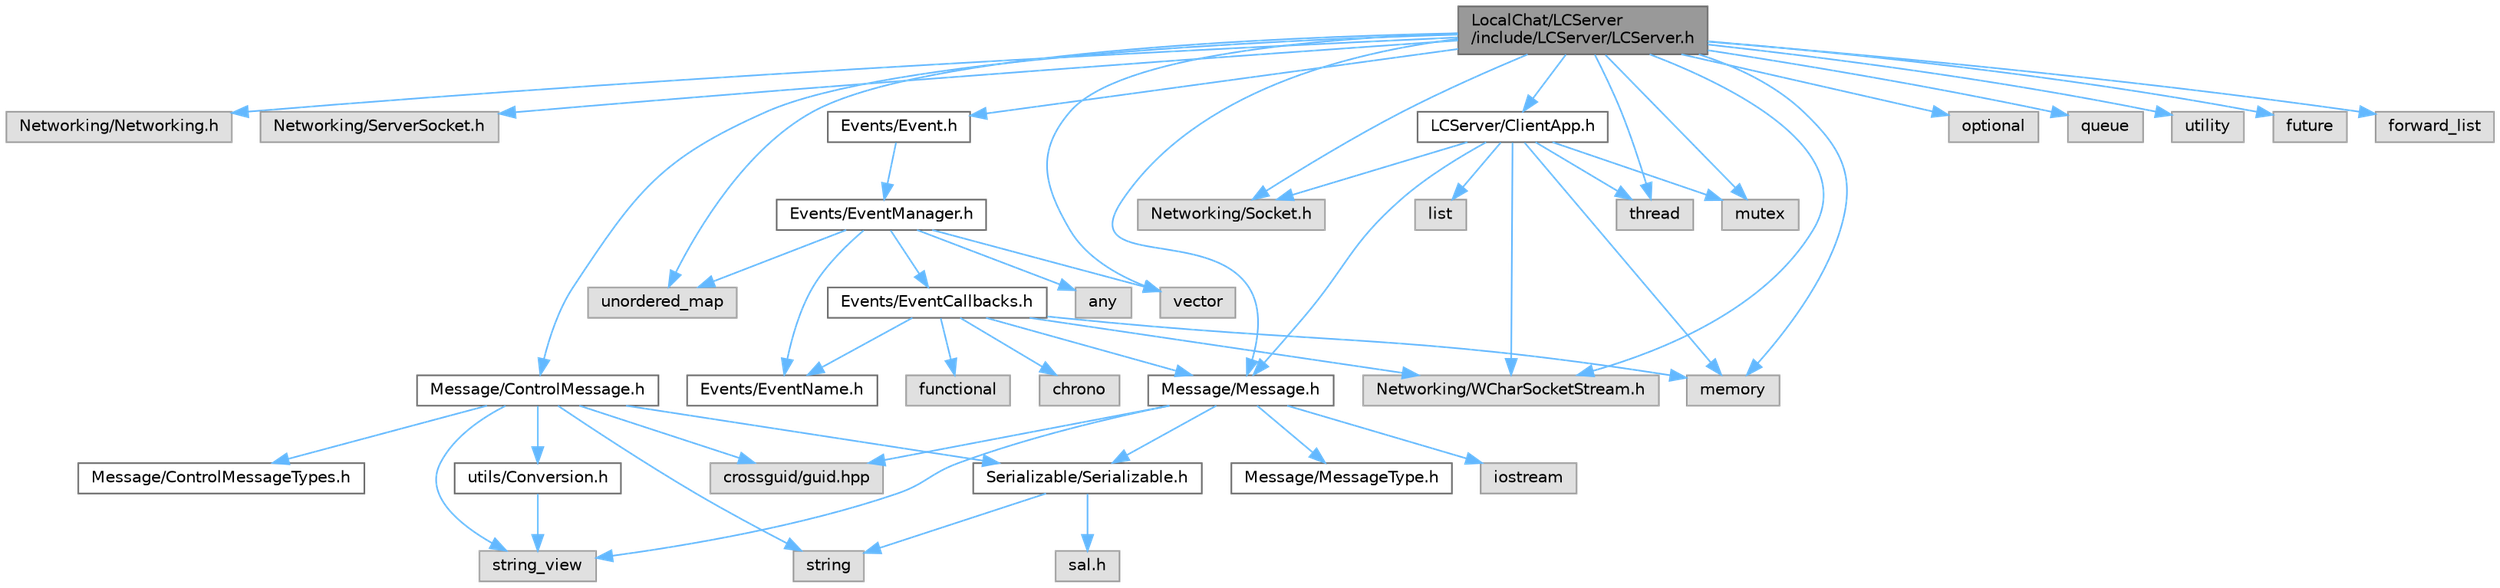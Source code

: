 digraph "LocalChat/LCServer/include/LCServer/LCServer.h"
{
 // LATEX_PDF_SIZE
  bgcolor="transparent";
  edge [fontname=Helvetica,fontsize=10,labelfontname=Helvetica,labelfontsize=10];
  node [fontname=Helvetica,fontsize=10,shape=box,height=0.2,width=0.4];
  Node1 [label="LocalChat/LCServer\l/include/LCServer/LCServer.h",height=0.2,width=0.4,color="gray40", fillcolor="grey60", style="filled", fontcolor="black",tooltip=" "];
  Node1 -> Node2 [color="steelblue1",style="solid"];
  Node2 [label="Networking/Networking.h",height=0.2,width=0.4,color="grey60", fillcolor="#E0E0E0", style="filled",tooltip=" "];
  Node1 -> Node3 [color="steelblue1",style="solid"];
  Node3 [label="Networking/ServerSocket.h",height=0.2,width=0.4,color="grey60", fillcolor="#E0E0E0", style="filled",tooltip=" "];
  Node1 -> Node4 [color="steelblue1",style="solid"];
  Node4 [label="Networking/Socket.h",height=0.2,width=0.4,color="grey60", fillcolor="#E0E0E0", style="filled",tooltip=" "];
  Node1 -> Node5 [color="steelblue1",style="solid"];
  Node5 [label="Message/Message.h",height=0.2,width=0.4,color="grey40", fillcolor="white", style="filled",URL="$_message_8h.html",tooltip=" "];
  Node5 -> Node6 [color="steelblue1",style="solid"];
  Node6 [label="Serializable/Serializable.h",height=0.2,width=0.4,color="grey40", fillcolor="white", style="filled",URL="$_serializable_8h.html",tooltip=" "];
  Node6 -> Node7 [color="steelblue1",style="solid"];
  Node7 [label="sal.h",height=0.2,width=0.4,color="grey60", fillcolor="#E0E0E0", style="filled",tooltip=" "];
  Node6 -> Node8 [color="steelblue1",style="solid"];
  Node8 [label="string",height=0.2,width=0.4,color="grey60", fillcolor="#E0E0E0", style="filled",tooltip=" "];
  Node5 -> Node9 [color="steelblue1",style="solid"];
  Node9 [label="Message/MessageType.h",height=0.2,width=0.4,color="grey40", fillcolor="white", style="filled",URL="$_message_type_8h.html",tooltip=" "];
  Node5 -> Node10 [color="steelblue1",style="solid"];
  Node10 [label="crossguid/guid.hpp",height=0.2,width=0.4,color="grey60", fillcolor="#E0E0E0", style="filled",tooltip=" "];
  Node5 -> Node11 [color="steelblue1",style="solid"];
  Node11 [label="iostream",height=0.2,width=0.4,color="grey60", fillcolor="#E0E0E0", style="filled",tooltip=" "];
  Node5 -> Node12 [color="steelblue1",style="solid"];
  Node12 [label="string_view",height=0.2,width=0.4,color="grey60", fillcolor="#E0E0E0", style="filled",tooltip=" "];
  Node1 -> Node13 [color="steelblue1",style="solid"];
  Node13 [label="Networking/WCharSocketStream.h",height=0.2,width=0.4,color="grey60", fillcolor="#E0E0E0", style="filled",tooltip=" "];
  Node1 -> Node14 [color="steelblue1",style="solid"];
  Node14 [label="Events/Event.h",height=0.2,width=0.4,color="grey40", fillcolor="white", style="filled",URL="$_event_8h.html",tooltip=" "];
  Node14 -> Node15 [color="steelblue1",style="solid"];
  Node15 [label="Events/EventManager.h",height=0.2,width=0.4,color="grey40", fillcolor="white", style="filled",URL="$_event_manager_8h.html",tooltip=" "];
  Node15 -> Node16 [color="steelblue1",style="solid"];
  Node16 [label="Events/EventName.h",height=0.2,width=0.4,color="grey40", fillcolor="white", style="filled",URL="$_event_name_8h.html",tooltip=" "];
  Node15 -> Node17 [color="steelblue1",style="solid"];
  Node17 [label="Events/EventCallbacks.h",height=0.2,width=0.4,color="grey40", fillcolor="white", style="filled",URL="$_event_callbacks_8h.html",tooltip=" "];
  Node17 -> Node5 [color="steelblue1",style="solid"];
  Node17 -> Node16 [color="steelblue1",style="solid"];
  Node17 -> Node13 [color="steelblue1",style="solid"];
  Node17 -> Node18 [color="steelblue1",style="solid"];
  Node18 [label="functional",height=0.2,width=0.4,color="grey60", fillcolor="#E0E0E0", style="filled",tooltip=" "];
  Node17 -> Node19 [color="steelblue1",style="solid"];
  Node19 [label="memory",height=0.2,width=0.4,color="grey60", fillcolor="#E0E0E0", style="filled",tooltip=" "];
  Node17 -> Node20 [color="steelblue1",style="solid"];
  Node20 [label="chrono",height=0.2,width=0.4,color="grey60", fillcolor="#E0E0E0", style="filled",tooltip=" "];
  Node15 -> Node21 [color="steelblue1",style="solid"];
  Node21 [label="unordered_map",height=0.2,width=0.4,color="grey60", fillcolor="#E0E0E0", style="filled",tooltip=" "];
  Node15 -> Node22 [color="steelblue1",style="solid"];
  Node22 [label="vector",height=0.2,width=0.4,color="grey60", fillcolor="#E0E0E0", style="filled",tooltip=" "];
  Node15 -> Node23 [color="steelblue1",style="solid"];
  Node23 [label="any",height=0.2,width=0.4,color="grey60", fillcolor="#E0E0E0", style="filled",tooltip=" "];
  Node1 -> Node24 [color="steelblue1",style="solid"];
  Node24 [label="LCServer/ClientApp.h",height=0.2,width=0.4,color="grey40", fillcolor="white", style="filled",URL="$_client_app_8h.html",tooltip=" "];
  Node24 -> Node4 [color="steelblue1",style="solid"];
  Node24 -> Node13 [color="steelblue1",style="solid"];
  Node24 -> Node5 [color="steelblue1",style="solid"];
  Node24 -> Node19 [color="steelblue1",style="solid"];
  Node24 -> Node25 [color="steelblue1",style="solid"];
  Node25 [label="thread",height=0.2,width=0.4,color="grey60", fillcolor="#E0E0E0", style="filled",tooltip=" "];
  Node24 -> Node26 [color="steelblue1",style="solid"];
  Node26 [label="mutex",height=0.2,width=0.4,color="grey60", fillcolor="#E0E0E0", style="filled",tooltip=" "];
  Node24 -> Node27 [color="steelblue1",style="solid"];
  Node27 [label="list",height=0.2,width=0.4,color="grey60", fillcolor="#E0E0E0", style="filled",tooltip=" "];
  Node1 -> Node28 [color="steelblue1",style="solid"];
  Node28 [label="Message/ControlMessage.h",height=0.2,width=0.4,color="grey40", fillcolor="white", style="filled",URL="$_control_message_8h.html",tooltip=" "];
  Node28 -> Node6 [color="steelblue1",style="solid"];
  Node28 -> Node29 [color="steelblue1",style="solid"];
  Node29 [label="Message/ControlMessageTypes.h",height=0.2,width=0.4,color="grey40", fillcolor="white", style="filled",URL="$_control_message_types_8h.html",tooltip=" "];
  Node28 -> Node10 [color="steelblue1",style="solid"];
  Node28 -> Node30 [color="steelblue1",style="solid"];
  Node30 [label="utils/Conversion.h",height=0.2,width=0.4,color="grey40", fillcolor="white", style="filled",URL="$_conversion_8h.html",tooltip=" "];
  Node30 -> Node12 [color="steelblue1",style="solid"];
  Node28 -> Node8 [color="steelblue1",style="solid"];
  Node28 -> Node12 [color="steelblue1",style="solid"];
  Node1 -> Node31 [color="steelblue1",style="solid"];
  Node31 [label="optional",height=0.2,width=0.4,color="grey60", fillcolor="#E0E0E0", style="filled",tooltip=" "];
  Node1 -> Node25 [color="steelblue1",style="solid"];
  Node1 -> Node26 [color="steelblue1",style="solid"];
  Node1 -> Node32 [color="steelblue1",style="solid"];
  Node32 [label="queue",height=0.2,width=0.4,color="grey60", fillcolor="#E0E0E0", style="filled",tooltip=" "];
  Node1 -> Node19 [color="steelblue1",style="solid"];
  Node1 -> Node33 [color="steelblue1",style="solid"];
  Node33 [label="utility",height=0.2,width=0.4,color="grey60", fillcolor="#E0E0E0", style="filled",tooltip=" "];
  Node1 -> Node22 [color="steelblue1",style="solid"];
  Node1 -> Node34 [color="steelblue1",style="solid"];
  Node34 [label="future",height=0.2,width=0.4,color="grey60", fillcolor="#E0E0E0", style="filled",tooltip=" "];
  Node1 -> Node21 [color="steelblue1",style="solid"];
  Node1 -> Node35 [color="steelblue1",style="solid"];
  Node35 [label="forward_list",height=0.2,width=0.4,color="grey60", fillcolor="#E0E0E0", style="filled",tooltip=" "];
}
